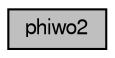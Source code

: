 digraph G
{
  bgcolor="transparent";
  edge [fontname="FreeSans",fontsize="10",labelfontname="FreeSans",labelfontsize="10"];
  node [fontname="FreeSans",fontsize="10",shape=record];
  rankdir=LR;
  Node1 [label="phiwo2",height=0.2,width=0.4,color="black", fillcolor="grey75", style="filled" fontcolor="black"];
}
